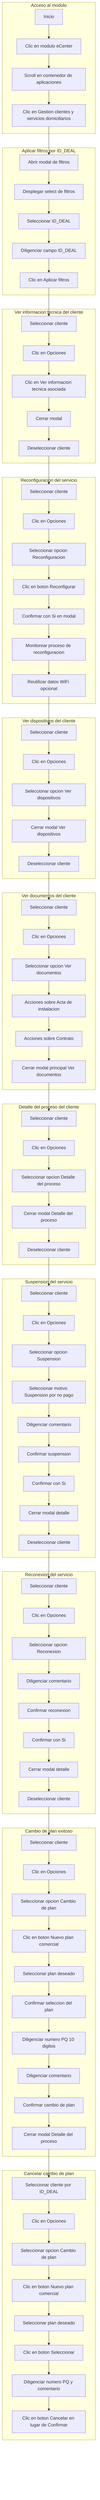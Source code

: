 flowchart TD
%% ==========================
%% MÓDULO: GESTION DE CLIENTES Y SERVICIOS DOMICILIARIOS
%% ==========================

subgraph CP_GESCLSERDOM_001 [Acceso al modulo]
    A1[Inicio] --> A2[Clic en modulo eCenter]
    A2 --> A3[Scroll en contenedor de aplicaciones]
    A3 --> A4[Clic en Gestion clientes y servicios domiciliarios]
end

subgraph CP_GESCLSERDOM_002 [Aplicar filtros por ID_DEAL]
    B1[Abrir modal de filtros] --> B2[Desplegar select de filtros]
    B2 --> B3[Seleccionar ID_DEAL]
    B3 --> B4[Diligenciar campo ID_DEAL]
    B4 --> B5[Clic en Aplicar filtros]
end

subgraph CP_GESCLSERDOM_003 [Ver informacion tecnica del cliente]
    C1[Seleccionar cliente] --> C2[Clic en Opciones]
    C2 --> C3[Clic en Ver informacion tecnica asociada]
    C3 --> C4[Cerrar modal]
    C4 --> C5[Deseleccionar cliente]
end

subgraph CP_GESCLSERDOM_004 [Reconfiguracion del servicio]
    D1[Seleccionar cliente] --> D2[Clic en Opciones]
    D2 --> D3[Seleccionar opcion Reconfiguracion]
    D3 --> D4[Clic en boton Reconfigurar]
    D4 --> D5[Confirmar con Si en modal]
    D5 --> D6[Monitorear proceso de reconfiguracion]
    D6 --> D7[Reutilizar datos WiFi opcional]
end

subgraph CP_GESCLSERDOM_005 [Ver dispositivos del cliente]
    E1[Seleccionar cliente] --> E2[Clic en Opciones]
    E2 --> E3[Seleccionar opcion Ver dispositivos]
    E3 --> E4[Cerrar modal Ver dispositivos]
    E4 --> E5[Deseleccionar cliente]
end

subgraph CP_GESCLSERDOM_006 [Ver documentos del cliente]
    F1[Seleccionar cliente] --> F2[Clic en Opciones]
    F2 --> F3[Seleccionar opcion Ver documentos]
    F3 --> F4[Acciones sobre Acta de instalacion]
    F4 --> F5[Acciones sobre Contrato]
    F5 --> F6[Cerrar modal principal Ver documentos]
end

subgraph CP_GESCLSERDOM_007 [Detalle del proceso del cliente]
    G1[Seleccionar cliente] --> G2[Clic en Opciones]
    G2 --> G3[Seleccionar opcion Detalle del proceso]
    G3 --> G4[Cerrar modal Detalle del proceso]
    G4 --> G5[Deseleccionar cliente]
end

subgraph CP_GESCLSERDOM_008 [Suspension del servicio]
    H1[Seleccionar cliente] --> H2[Clic en Opciones]
    H2 --> H3[Seleccionar opcion Suspension]
    H3 --> H4[Seleccionar motivo Suspension por no pago]
    H4 --> H5[Diligenciar comentario]
    H5 --> H6[Confirmar suspension]
    H6 --> H7[Confirmar con Si]
    H7 --> H8[Cerrar modal detalle]
    H8 --> H9[Deseleccionar cliente]
end

subgraph CP_GESCLSERDOM_009 [Reconexion del servicio]
    I1[Seleccionar cliente] --> I2[Clic en Opciones]
    I2 --> I3[Seleccionar opcion Reconexion]
    I3 --> I4[Diligenciar comentario]
    I4 --> I5[Confirmar reconexion]
    I5 --> I6[Confirmar con Si]
    I6 --> I7[Cerrar modal detalle]
    I7 --> I8[Deseleccionar cliente]
end

subgraph CP_GESCLSERDOM_010 [Cambio de plan exitoso]
    J1[Seleccionar cliente] --> J2[Clic en Opciones]
    J2 --> J3[Seleccionar opcion Cambio de plan]
    J3 --> J4[Clic en boton Nuevo plan comercial]
    J4 --> J5[Seleccionar plan deseado]
    J5 --> J6[Confirmar seleccion del plan]
    J6 --> J7[Diligenciar numero PQ 10 digitos]
    J7 --> J8[Diligenciar comentario]
    J8 --> J9[Confirmar cambio de plan]
    J9 --> J10[Cerrar modal Detalle del proceso]
end

subgraph CP_GESCLSERDOM_011 [Cancelar cambio de plan]
    K1[Seleccionar cliente por ID_DEAL] --> K2[Clic en Opciones]
    K2 --> K3[Seleccionar opcion Cambio de plan]
    K3 --> K4[Clic en boton Nuevo plan comercial]
    K4 --> K5[Seleccionar plan deseado]
    K5 --> K6[Clic en boton Seleccionar]
    K6 --> K7[Diligenciar numero PQ y comentario]
    K7 --> K8[Clic en boton Cancelar en lugar de Confirmar]
end

%% ==========================
%% CONEXIONES ENTRE CASOS
%% ==========================
A4 --> B1
B5 --> C1
C5 --> D1
D7 --> E1
E5 --> F1
F6 --> G1
G5 --> H1
H9 --> I1
I8 --> J1
J10 --> K1

%% ==========================
%% ESTILOS
%% ==========================
%% classDef acciones fill:#e6f7ff,stroke:#1a73e8,stroke-width:2px;
%% class A2,A3,A4,B1,B2,B3,B4,B5,C1,C2,C3,D1,D2,D3,D4,E1,E2,E3,F1,F2,F3,G1,G2,H1,H2,H3,I1,I2,I3,J1,J2,J3,K1,K2,K3,K4,K5,K6,K7 acciones